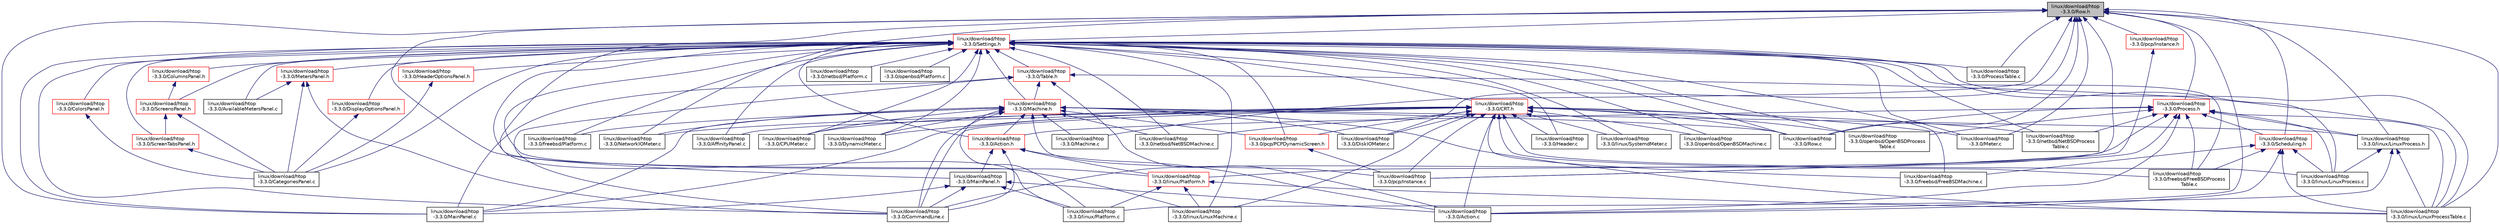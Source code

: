 digraph "linux/download/htop-3.3.0/Row.h"
{
  edge [fontname="Helvetica",fontsize="10",labelfontname="Helvetica",labelfontsize="10"];
  node [fontname="Helvetica",fontsize="10",shape=record];
  Node22 [label="linux/download/htop\l-3.3.0/Row.h",height=0.2,width=0.4,color="black", fillcolor="grey75", style="filled", fontcolor="black"];
  Node22 -> Node23 [dir="back",color="midnightblue",fontsize="10",style="solid",fontname="Helvetica"];
  Node23 [label="linux/download/htop\l-3.3.0/Settings.h",height=0.2,width=0.4,color="red", fillcolor="white", style="filled",URL="$Settings_8h.html"];
  Node23 -> Node24 [dir="back",color="midnightblue",fontsize="10",style="solid",fontname="Helvetica"];
  Node24 [label="linux/download/htop\l-3.3.0/CRT.h",height=0.2,width=0.4,color="red", fillcolor="white", style="filled",URL="$CRT_8h.html"];
  Node24 -> Node29 [dir="back",color="midnightblue",fontsize="10",style="solid",fontname="Helvetica"];
  Node29 [label="linux/download/htop\l-3.3.0/Action.c",height=0.2,width=0.4,color="black", fillcolor="white", style="filled",URL="$Action_8c.html"];
  Node24 -> Node152 [dir="back",color="midnightblue",fontsize="10",style="solid",fontname="Helvetica"];
  Node152 [label="linux/download/htop\l-3.3.0/AffinityPanel.c",height=0.2,width=0.4,color="black", fillcolor="white", style="filled",URL="$AffinityPanel_8c.html"];
  Node24 -> Node36 [dir="back",color="midnightblue",fontsize="10",style="solid",fontname="Helvetica"];
  Node36 [label="linux/download/htop\l-3.3.0/CommandLine.c",height=0.2,width=0.4,color="black", fillcolor="white", style="filled",URL="$CommandLine_8c.html"];
  Node24 -> Node91 [dir="back",color="midnightblue",fontsize="10",style="solid",fontname="Helvetica"];
  Node91 [label="linux/download/htop\l-3.3.0/CPUMeter.c",height=0.2,width=0.4,color="black", fillcolor="white", style="filled",URL="$CPUMeter_8c.html"];
  Node24 -> Node92 [dir="back",color="midnightblue",fontsize="10",style="solid",fontname="Helvetica"];
  Node92 [label="linux/download/htop\l-3.3.0/DiskIOMeter.c",height=0.2,width=0.4,color="black", fillcolor="white", style="filled",URL="$DiskIOMeter_8c.html"];
  Node24 -> Node94 [dir="back",color="midnightblue",fontsize="10",style="solid",fontname="Helvetica"];
  Node94 [label="linux/download/htop\l-3.3.0/DynamicMeter.c",height=0.2,width=0.4,color="black", fillcolor="white", style="filled",URL="$DynamicMeter_8c.html"];
  Node24 -> Node183 [dir="back",color="midnightblue",fontsize="10",style="solid",fontname="Helvetica"];
  Node183 [label="linux/download/htop\l-3.3.0/freebsd/FreeBSDMachine.c",height=0.2,width=0.4,color="black", fillcolor="white", style="filled",URL="$FreeBSDMachine_8c.html"];
  Node24 -> Node160 [dir="back",color="midnightblue",fontsize="10",style="solid",fontname="Helvetica"];
  Node160 [label="linux/download/htop\l-3.3.0/freebsd/FreeBSDProcess\lTable.c",height=0.2,width=0.4,color="black", fillcolor="white", style="filled",URL="$FreeBSDProcessTable_8c.html"];
  Node24 -> Node98 [dir="back",color="midnightblue",fontsize="10",style="solid",fontname="Helvetica"];
  Node98 [label="linux/download/htop\l-3.3.0/Header.c",height=0.2,width=0.4,color="black", fillcolor="white", style="filled",URL="$Header_8c.html"];
  Node24 -> Node61 [dir="back",color="midnightblue",fontsize="10",style="solid",fontname="Helvetica"];
  Node61 [label="linux/download/htop\l-3.3.0/linux/LinuxMachine.c",height=0.2,width=0.4,color="black", fillcolor="white", style="filled",URL="$LinuxMachine_8c.html"];
  Node24 -> Node167 [dir="back",color="midnightblue",fontsize="10",style="solid",fontname="Helvetica"];
  Node167 [label="linux/download/htop\l-3.3.0/linux/LinuxProcess.c",height=0.2,width=0.4,color="black", fillcolor="white", style="filled",URL="$LinuxProcess_8c.html"];
  Node24 -> Node134 [dir="back",color="midnightblue",fontsize="10",style="solid",fontname="Helvetica"];
  Node134 [label="linux/download/htop\l-3.3.0/linux/SystemdMeter.c",height=0.2,width=0.4,color="black", fillcolor="white", style="filled",URL="$SystemdMeter_8c.html"];
  Node24 -> Node49 [dir="back",color="midnightblue",fontsize="10",style="solid",fontname="Helvetica"];
  Node49 [label="linux/download/htop\l-3.3.0/MainPanel.c",height=0.2,width=0.4,color="black", fillcolor="white", style="filled",URL="$MainPanel_8c.html"];
  Node24 -> Node141 [dir="back",color="midnightblue",fontsize="10",style="solid",fontname="Helvetica"];
  Node141 [label="linux/download/htop\l-3.3.0/Meter.c",height=0.2,width=0.4,color="black", fillcolor="white", style="filled",URL="$Meter_8c.html"];
  Node24 -> Node170 [dir="back",color="midnightblue",fontsize="10",style="solid",fontname="Helvetica"];
  Node170 [label="linux/download/htop\l-3.3.0/netbsd/NetBSDMachine.c",height=0.2,width=0.4,color="black", fillcolor="white", style="filled",URL="$NetBSDMachine_8c.html"];
  Node24 -> Node171 [dir="back",color="midnightblue",fontsize="10",style="solid",fontname="Helvetica"];
  Node171 [label="linux/download/htop\l-3.3.0/netbsd/NetBSDProcess\lTable.c",height=0.2,width=0.4,color="black", fillcolor="white", style="filled",URL="$NetBSDProcessTable_8c.html"];
  Node24 -> Node103 [dir="back",color="midnightblue",fontsize="10",style="solid",fontname="Helvetica"];
  Node103 [label="linux/download/htop\l-3.3.0/NetworkIOMeter.c",height=0.2,width=0.4,color="black", fillcolor="white", style="filled",URL="$NetworkIOMeter_8c.html"];
  Node24 -> Node190 [dir="back",color="midnightblue",fontsize="10",style="solid",fontname="Helvetica"];
  Node190 [label="linux/download/htop\l-3.3.0/openbsd/OpenBSDMachine.c",height=0.2,width=0.4,color="black", fillcolor="white", style="filled",URL="$OpenBSDMachine_8c.html"];
  Node24 -> Node173 [dir="back",color="midnightblue",fontsize="10",style="solid",fontname="Helvetica"];
  Node173 [label="linux/download/htop\l-3.3.0/openbsd/OpenBSDProcess\lTable.c",height=0.2,width=0.4,color="black", fillcolor="white", style="filled",URL="$OpenBSDProcessTable_8c.html"];
  Node24 -> Node72 [dir="back",color="midnightblue",fontsize="10",style="solid",fontname="Helvetica"];
  Node72 [label="linux/download/htop\l-3.3.0/pcp/Instance.c",height=0.2,width=0.4,color="black", fillcolor="white", style="filled",URL="$Instance_8c.html"];
  Node24 -> Node193 [dir="back",color="midnightblue",fontsize="10",style="solid",fontname="Helvetica"];
  Node193 [label="linux/download/htop\l-3.3.0/pcp/PCPDynamicScreen.h",height=0.2,width=0.4,color="red", fillcolor="white", style="filled",URL="$PCPDynamicScreen_8h.html"];
  Node193 -> Node72 [dir="back",color="midnightblue",fontsize="10",style="solid",fontname="Helvetica"];
  Node24 -> Node197 [dir="back",color="midnightblue",fontsize="10",style="solid",fontname="Helvetica"];
  Node197 [label="linux/download/htop\l-3.3.0/Row.c",height=0.2,width=0.4,color="black", fillcolor="white", style="filled",URL="$Row_8c.html"];
  Node23 -> Node26 [dir="back",color="midnightblue",fontsize="10",style="solid",fontname="Helvetica"];
  Node26 [label="linux/download/htop\l-3.3.0/Machine.h",height=0.2,width=0.4,color="red", fillcolor="white", style="filled",URL="$Machine_8h.html"];
  Node26 -> Node28 [dir="back",color="midnightblue",fontsize="10",style="solid",fontname="Helvetica"];
  Node28 [label="linux/download/htop\l-3.3.0/Action.h",height=0.2,width=0.4,color="red", fillcolor="white", style="filled",URL="$Action_8h.html"];
  Node28 -> Node29 [dir="back",color="midnightblue",fontsize="10",style="solid",fontname="Helvetica"];
  Node28 -> Node47 [dir="back",color="midnightblue",fontsize="10",style="solid",fontname="Helvetica"];
  Node47 [label="linux/download/htop\l-3.3.0/MainPanel.h",height=0.2,width=0.4,color="black", fillcolor="white", style="filled",URL="$MainPanel_8h.html"];
  Node47 -> Node29 [dir="back",color="midnightblue",fontsize="10",style="solid",fontname="Helvetica"];
  Node47 -> Node36 [dir="back",color="midnightblue",fontsize="10",style="solid",fontname="Helvetica"];
  Node47 -> Node48 [dir="back",color="midnightblue",fontsize="10",style="solid",fontname="Helvetica"];
  Node48 [label="linux/download/htop\l-3.3.0/linux/Platform.c",height=0.2,width=0.4,color="black", fillcolor="white", style="filled",URL="$linux_2Platform_8c.html"];
  Node47 -> Node49 [dir="back",color="midnightblue",fontsize="10",style="solid",fontname="Helvetica"];
  Node28 -> Node36 [dir="back",color="midnightblue",fontsize="10",style="solid",fontname="Helvetica"];
  Node28 -> Node60 [dir="back",color="midnightblue",fontsize="10",style="solid",fontname="Helvetica"];
  Node60 [label="linux/download/htop\l-3.3.0/linux/Platform.h",height=0.2,width=0.4,color="red", fillcolor="white", style="filled",URL="$linux_2Platform_8h.html"];
  Node60 -> Node61 [dir="back",color="midnightblue",fontsize="10",style="solid",fontname="Helvetica"];
  Node60 -> Node62 [dir="back",color="midnightblue",fontsize="10",style="solid",fontname="Helvetica"];
  Node62 [label="linux/download/htop\l-3.3.0/linux/LinuxProcessTable.c",height=0.2,width=0.4,color="black", fillcolor="white", style="filled",URL="$LinuxProcessTable_8c.html"];
  Node60 -> Node48 [dir="back",color="midnightblue",fontsize="10",style="solid",fontname="Helvetica"];
  Node26 -> Node36 [dir="back",color="midnightblue",fontsize="10",style="solid",fontname="Helvetica"];
  Node26 -> Node91 [dir="back",color="midnightblue",fontsize="10",style="solid",fontname="Helvetica"];
  Node26 -> Node92 [dir="back",color="midnightblue",fontsize="10",style="solid",fontname="Helvetica"];
  Node26 -> Node94 [dir="back",color="midnightblue",fontsize="10",style="solid",fontname="Helvetica"];
  Node26 -> Node59 [dir="back",color="midnightblue",fontsize="10",style="solid",fontname="Helvetica"];
  Node59 [label="linux/download/htop\l-3.3.0/freebsd/Platform.c",height=0.2,width=0.4,color="black", fillcolor="white", style="filled",URL="$freebsd_2Platform_8c.html"];
  Node26 -> Node186 [dir="back",color="midnightblue",fontsize="10",style="solid",fontname="Helvetica"];
  Node186 [label="linux/download/htop\l-3.3.0/linux/LinuxProcess.h",height=0.2,width=0.4,color="black", fillcolor="white", style="filled",URL="$LinuxProcess_8h.html"];
  Node186 -> Node167 [dir="back",color="midnightblue",fontsize="10",style="solid",fontname="Helvetica"];
  Node186 -> Node62 [dir="back",color="midnightblue",fontsize="10",style="solid",fontname="Helvetica"];
  Node186 -> Node48 [dir="back",color="midnightblue",fontsize="10",style="solid",fontname="Helvetica"];
  Node26 -> Node62 [dir="back",color="midnightblue",fontsize="10",style="solid",fontname="Helvetica"];
  Node26 -> Node48 [dir="back",color="midnightblue",fontsize="10",style="solid",fontname="Helvetica"];
  Node26 -> Node101 [dir="back",color="midnightblue",fontsize="10",style="solid",fontname="Helvetica"];
  Node101 [label="linux/download/htop\l-3.3.0/Machine.c",height=0.2,width=0.4,color="black", fillcolor="white", style="filled",URL="$Machine_8c.html"];
  Node26 -> Node49 [dir="back",color="midnightblue",fontsize="10",style="solid",fontname="Helvetica"];
  Node26 -> Node170 [dir="back",color="midnightblue",fontsize="10",style="solid",fontname="Helvetica"];
  Node26 -> Node103 [dir="back",color="midnightblue",fontsize="10",style="solid",fontname="Helvetica"];
  Node26 -> Node72 [dir="back",color="midnightblue",fontsize="10",style="solid",fontname="Helvetica"];
  Node26 -> Node193 [dir="back",color="midnightblue",fontsize="10",style="solid",fontname="Helvetica"];
  Node26 -> Node197 [dir="back",color="midnightblue",fontsize="10",style="solid",fontname="Helvetica"];
  Node23 -> Node235 [dir="back",color="midnightblue",fontsize="10",style="solid",fontname="Helvetica"];
  Node235 [label="linux/download/htop\l-3.3.0/Table.h",height=0.2,width=0.4,color="red", fillcolor="white", style="filled",URL="$Table_8h.html"];
  Node235 -> Node26 [dir="back",color="midnightblue",fontsize="10",style="solid",fontname="Helvetica"];
  Node235 -> Node29 [dir="back",color="midnightblue",fontsize="10",style="solid",fontname="Helvetica"];
  Node235 -> Node36 [dir="back",color="midnightblue",fontsize="10",style="solid",fontname="Helvetica"];
  Node235 -> Node62 [dir="back",color="midnightblue",fontsize="10",style="solid",fontname="Helvetica"];
  Node235 -> Node49 [dir="back",color="midnightblue",fontsize="10",style="solid",fontname="Helvetica"];
  Node23 -> Node28 [dir="back",color="midnightblue",fontsize="10",style="solid",fontname="Helvetica"];
  Node23 -> Node152 [dir="back",color="midnightblue",fontsize="10",style="solid",fontname="Helvetica"];
  Node23 -> Node220 [dir="back",color="midnightblue",fontsize="10",style="solid",fontname="Helvetica"];
  Node220 [label="linux/download/htop\l-3.3.0/ColumnsPanel.h",height=0.2,width=0.4,color="red", fillcolor="white", style="filled",URL="$ColumnsPanel_8h.html"];
  Node220 -> Node42 [dir="back",color="midnightblue",fontsize="10",style="solid",fontname="Helvetica"];
  Node42 [label="linux/download/htop\l-3.3.0/ScreensPanel.h",height=0.2,width=0.4,color="red", fillcolor="white", style="filled",URL="$ScreensPanel_8h.html"];
  Node42 -> Node32 [dir="back",color="midnightblue",fontsize="10",style="solid",fontname="Helvetica"];
  Node32 [label="linux/download/htop\l-3.3.0/CategoriesPanel.c",height=0.2,width=0.4,color="black", fillcolor="white", style="filled",URL="$CategoriesPanel_8c.html"];
  Node42 -> Node43 [dir="back",color="midnightblue",fontsize="10",style="solid",fontname="Helvetica"];
  Node43 [label="linux/download/htop\l-3.3.0/ScreenTabsPanel.h",height=0.2,width=0.4,color="red", fillcolor="white", style="filled",URL="$ScreenTabsPanel_8h.html"];
  Node43 -> Node32 [dir="back",color="midnightblue",fontsize="10",style="solid",fontname="Helvetica"];
  Node23 -> Node33 [dir="back",color="midnightblue",fontsize="10",style="solid",fontname="Helvetica"];
  Node33 [label="linux/download/htop\l-3.3.0/MetersPanel.h",height=0.2,width=0.4,color="red", fillcolor="white", style="filled",URL="$MetersPanel_8h.html"];
  Node33 -> Node35 [dir="back",color="midnightblue",fontsize="10",style="solid",fontname="Helvetica"];
  Node35 [label="linux/download/htop\l-3.3.0/AvailableMetersPanel.c",height=0.2,width=0.4,color="black", fillcolor="white", style="filled",URL="$AvailableMetersPanel_8c.html"];
  Node33 -> Node32 [dir="back",color="midnightblue",fontsize="10",style="solid",fontname="Helvetica"];
  Node33 -> Node36 [dir="back",color="midnightblue",fontsize="10",style="solid",fontname="Helvetica"];
  Node23 -> Node35 [dir="back",color="midnightblue",fontsize="10",style="solid",fontname="Helvetica"];
  Node23 -> Node222 [dir="back",color="midnightblue",fontsize="10",style="solid",fontname="Helvetica"];
  Node222 [label="linux/download/htop\l-3.3.0/ColorsPanel.h",height=0.2,width=0.4,color="red", fillcolor="white", style="filled",URL="$ColorsPanel_8h.html"];
  Node222 -> Node32 [dir="back",color="midnightblue",fontsize="10",style="solid",fontname="Helvetica"];
  Node23 -> Node38 [dir="back",color="midnightblue",fontsize="10",style="solid",fontname="Helvetica"];
  Node38 [label="linux/download/htop\l-3.3.0/DisplayOptionsPanel.h",height=0.2,width=0.4,color="red", fillcolor="white", style="filled",URL="$DisplayOptionsPanel_8h.html"];
  Node38 -> Node32 [dir="back",color="midnightblue",fontsize="10",style="solid",fontname="Helvetica"];
  Node23 -> Node40 [dir="back",color="midnightblue",fontsize="10",style="solid",fontname="Helvetica"];
  Node40 [label="linux/download/htop\l-3.3.0/HeaderOptionsPanel.h",height=0.2,width=0.4,color="red", fillcolor="white", style="filled",URL="$HeaderOptionsPanel_8h.html"];
  Node40 -> Node32 [dir="back",color="midnightblue",fontsize="10",style="solid",fontname="Helvetica"];
  Node23 -> Node42 [dir="back",color="midnightblue",fontsize="10",style="solid",fontname="Helvetica"];
  Node23 -> Node43 [dir="back",color="midnightblue",fontsize="10",style="solid",fontname="Helvetica"];
  Node23 -> Node32 [dir="back",color="midnightblue",fontsize="10",style="solid",fontname="Helvetica"];
  Node23 -> Node36 [dir="back",color="midnightblue",fontsize="10",style="solid",fontname="Helvetica"];
  Node23 -> Node91 [dir="back",color="midnightblue",fontsize="10",style="solid",fontname="Helvetica"];
  Node23 -> Node94 [dir="back",color="midnightblue",fontsize="10",style="solid",fontname="Helvetica"];
  Node23 -> Node183 [dir="back",color="midnightblue",fontsize="10",style="solid",fontname="Helvetica"];
  Node23 -> Node160 [dir="back",color="midnightblue",fontsize="10",style="solid",fontname="Helvetica"];
  Node23 -> Node59 [dir="back",color="midnightblue",fontsize="10",style="solid",fontname="Helvetica"];
  Node23 -> Node98 [dir="back",color="midnightblue",fontsize="10",style="solid",fontname="Helvetica"];
  Node23 -> Node61 [dir="back",color="midnightblue",fontsize="10",style="solid",fontname="Helvetica"];
  Node23 -> Node167 [dir="back",color="midnightblue",fontsize="10",style="solid",fontname="Helvetica"];
  Node23 -> Node62 [dir="back",color="midnightblue",fontsize="10",style="solid",fontname="Helvetica"];
  Node23 -> Node48 [dir="back",color="midnightblue",fontsize="10",style="solid",fontname="Helvetica"];
  Node23 -> Node60 [dir="back",color="midnightblue",fontsize="10",style="solid",fontname="Helvetica"];
  Node23 -> Node134 [dir="back",color="midnightblue",fontsize="10",style="solid",fontname="Helvetica"];
  Node23 -> Node49 [dir="back",color="midnightblue",fontsize="10",style="solid",fontname="Helvetica"];
  Node23 -> Node141 [dir="back",color="midnightblue",fontsize="10",style="solid",fontname="Helvetica"];
  Node23 -> Node170 [dir="back",color="midnightblue",fontsize="10",style="solid",fontname="Helvetica"];
  Node23 -> Node171 [dir="back",color="midnightblue",fontsize="10",style="solid",fontname="Helvetica"];
  Node23 -> Node66 [dir="back",color="midnightblue",fontsize="10",style="solid",fontname="Helvetica"];
  Node66 [label="linux/download/htop\l-3.3.0/netbsd/Platform.c",height=0.2,width=0.4,color="black", fillcolor="white", style="filled",URL="$netbsd_2Platform_8c.html"];
  Node23 -> Node190 [dir="back",color="midnightblue",fontsize="10",style="solid",fontname="Helvetica"];
  Node23 -> Node173 [dir="back",color="midnightblue",fontsize="10",style="solid",fontname="Helvetica"];
  Node23 -> Node68 [dir="back",color="midnightblue",fontsize="10",style="solid",fontname="Helvetica"];
  Node68 [label="linux/download/htop\l-3.3.0/openbsd/Platform.c",height=0.2,width=0.4,color="black", fillcolor="white", style="filled",URL="$openbsd_2Platform_8c.html"];
  Node23 -> Node193 [dir="back",color="midnightblue",fontsize="10",style="solid",fontname="Helvetica"];
  Node23 -> Node176 [dir="back",color="midnightblue",fontsize="10",style="solid",fontname="Helvetica"];
  Node176 [label="linux/download/htop\l-3.3.0/ProcessTable.c",height=0.2,width=0.4,color="black", fillcolor="white", style="filled",URL="$ProcessTable_8c.html"];
  Node23 -> Node197 [dir="back",color="midnightblue",fontsize="10",style="solid",fontname="Helvetica"];
  Node22 -> Node237 [dir="back",color="midnightblue",fontsize="10",style="solid",fontname="Helvetica"];
  Node237 [label="linux/download/htop\l-3.3.0/Process.h",height=0.2,width=0.4,color="red", fillcolor="white", style="filled",URL="$Process_8h.html"];
  Node237 -> Node28 [dir="back",color="midnightblue",fontsize="10",style="solid",fontname="Helvetica"];
  Node237 -> Node29 [dir="back",color="midnightblue",fontsize="10",style="solid",fontname="Helvetica"];
  Node237 -> Node216 [dir="back",color="midnightblue",fontsize="10",style="solid",fontname="Helvetica"];
  Node216 [label="linux/download/htop\l-3.3.0/Scheduling.h",height=0.2,width=0.4,color="red", fillcolor="white", style="filled",URL="$Scheduling_8h.html"];
  Node216 -> Node29 [dir="back",color="midnightblue",fontsize="10",style="solid",fontname="Helvetica"];
  Node216 -> Node183 [dir="back",color="midnightblue",fontsize="10",style="solid",fontname="Helvetica"];
  Node216 -> Node160 [dir="back",color="midnightblue",fontsize="10",style="solid",fontname="Helvetica"];
  Node216 -> Node167 [dir="back",color="midnightblue",fontsize="10",style="solid",fontname="Helvetica"];
  Node216 -> Node62 [dir="back",color="midnightblue",fontsize="10",style="solid",fontname="Helvetica"];
  Node237 -> Node36 [dir="back",color="midnightblue",fontsize="10",style="solid",fontname="Helvetica"];
  Node237 -> Node160 [dir="back",color="midnightblue",fontsize="10",style="solid",fontname="Helvetica"];
  Node237 -> Node167 [dir="back",color="midnightblue",fontsize="10",style="solid",fontname="Helvetica"];
  Node237 -> Node186 [dir="back",color="midnightblue",fontsize="10",style="solid",fontname="Helvetica"];
  Node237 -> Node62 [dir="back",color="midnightblue",fontsize="10",style="solid",fontname="Helvetica"];
  Node237 -> Node60 [dir="back",color="midnightblue",fontsize="10",style="solid",fontname="Helvetica"];
  Node237 -> Node171 [dir="back",color="midnightblue",fontsize="10",style="solid",fontname="Helvetica"];
  Node237 -> Node173 [dir="back",color="midnightblue",fontsize="10",style="solid",fontname="Helvetica"];
  Node237 -> Node197 [dir="back",color="midnightblue",fontsize="10",style="solid",fontname="Helvetica"];
  Node22 -> Node47 [dir="back",color="midnightblue",fontsize="10",style="solid",fontname="Helvetica"];
  Node22 -> Node29 [dir="back",color="midnightblue",fontsize="10",style="solid",fontname="Helvetica"];
  Node22 -> Node216 [dir="back",color="midnightblue",fontsize="10",style="solid",fontname="Helvetica"];
  Node22 -> Node92 [dir="back",color="midnightblue",fontsize="10",style="solid",fontname="Helvetica"];
  Node22 -> Node61 [dir="back",color="midnightblue",fontsize="10",style="solid",fontname="Helvetica"];
  Node22 -> Node186 [dir="back",color="midnightblue",fontsize="10",style="solid",fontname="Helvetica"];
  Node22 -> Node62 [dir="back",color="midnightblue",fontsize="10",style="solid",fontname="Helvetica"];
  Node22 -> Node101 [dir="back",color="midnightblue",fontsize="10",style="solid",fontname="Helvetica"];
  Node22 -> Node49 [dir="back",color="midnightblue",fontsize="10",style="solid",fontname="Helvetica"];
  Node22 -> Node141 [dir="back",color="midnightblue",fontsize="10",style="solid",fontname="Helvetica"];
  Node22 -> Node103 [dir="back",color="midnightblue",fontsize="10",style="solid",fontname="Helvetica"];
  Node22 -> Node72 [dir="back",color="midnightblue",fontsize="10",style="solid",fontname="Helvetica"];
  Node22 -> Node74 [dir="back",color="midnightblue",fontsize="10",style="solid",fontname="Helvetica"];
  Node74 [label="linux/download/htop\l-3.3.0/pcp/Instance.h",height=0.2,width=0.4,color="red", fillcolor="white", style="filled",URL="$Instance_8h.html"];
  Node74 -> Node72 [dir="back",color="midnightblue",fontsize="10",style="solid",fontname="Helvetica"];
  Node22 -> Node176 [dir="back",color="midnightblue",fontsize="10",style="solid",fontname="Helvetica"];
  Node22 -> Node197 [dir="back",color="midnightblue",fontsize="10",style="solid",fontname="Helvetica"];
}
